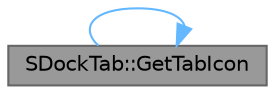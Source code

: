 digraph "SDockTab::GetTabIcon"
{
 // INTERACTIVE_SVG=YES
 // LATEX_PDF_SIZE
  bgcolor="transparent";
  edge [fontname=Helvetica,fontsize=10,labelfontname=Helvetica,labelfontsize=10];
  node [fontname=Helvetica,fontsize=10,shape=box,height=0.2,width=0.4];
  rankdir="LR";
  Node1 [id="Node000001",label="SDockTab::GetTabIcon",height=0.2,width=0.4,color="gray40", fillcolor="grey60", style="filled", fontcolor="black",tooltip="Gets the tab icon."];
  Node1 -> Node1 [id="edge1_Node000001_Node000001",color="steelblue1",style="solid",tooltip=" "];
}

